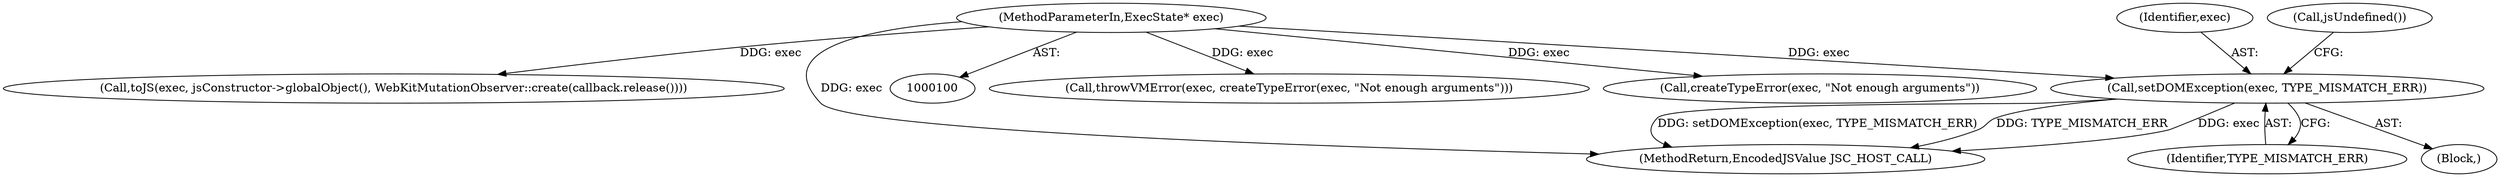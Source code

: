 digraph "0_Chrome_b944f670bb7a8a919daac497a4ea0536c954c201_5@pointer" {
"1000121" [label="(Call,setDOMException(exec, TYPE_MISMATCH_ERR))"];
"1000101" [label="(MethodParameterIn,ExecState* exec)"];
"1000108" [label="(Call,throwVMError(exec, createTypeError(exec, \"Not enough arguments\")))"];
"1000122" [label="(Identifier,exec)"];
"1000110" [label="(Call,createTypeError(exec, \"Not enough arguments\"))"];
"1000123" [label="(Identifier,TYPE_MISMATCH_ERR)"];
"1000137" [label="(Call,toJS(exec, jsConstructor->globalObject(), WebKitMutationObserver::create(callback.release())))"];
"1000126" [label="(Call,jsUndefined())"];
"1000142" [label="(MethodReturn,EncodedJSValue JSC_HOST_CALL)"];
"1000101" [label="(MethodParameterIn,ExecState* exec)"];
"1000121" [label="(Call,setDOMException(exec, TYPE_MISMATCH_ERR))"];
"1000120" [label="(Block,)"];
"1000121" -> "1000120"  [label="AST: "];
"1000121" -> "1000123"  [label="CFG: "];
"1000122" -> "1000121"  [label="AST: "];
"1000123" -> "1000121"  [label="AST: "];
"1000126" -> "1000121"  [label="CFG: "];
"1000121" -> "1000142"  [label="DDG: setDOMException(exec, TYPE_MISMATCH_ERR)"];
"1000121" -> "1000142"  [label="DDG: TYPE_MISMATCH_ERR"];
"1000121" -> "1000142"  [label="DDG: exec"];
"1000101" -> "1000121"  [label="DDG: exec"];
"1000101" -> "1000100"  [label="AST: "];
"1000101" -> "1000142"  [label="DDG: exec"];
"1000101" -> "1000108"  [label="DDG: exec"];
"1000101" -> "1000110"  [label="DDG: exec"];
"1000101" -> "1000137"  [label="DDG: exec"];
}

